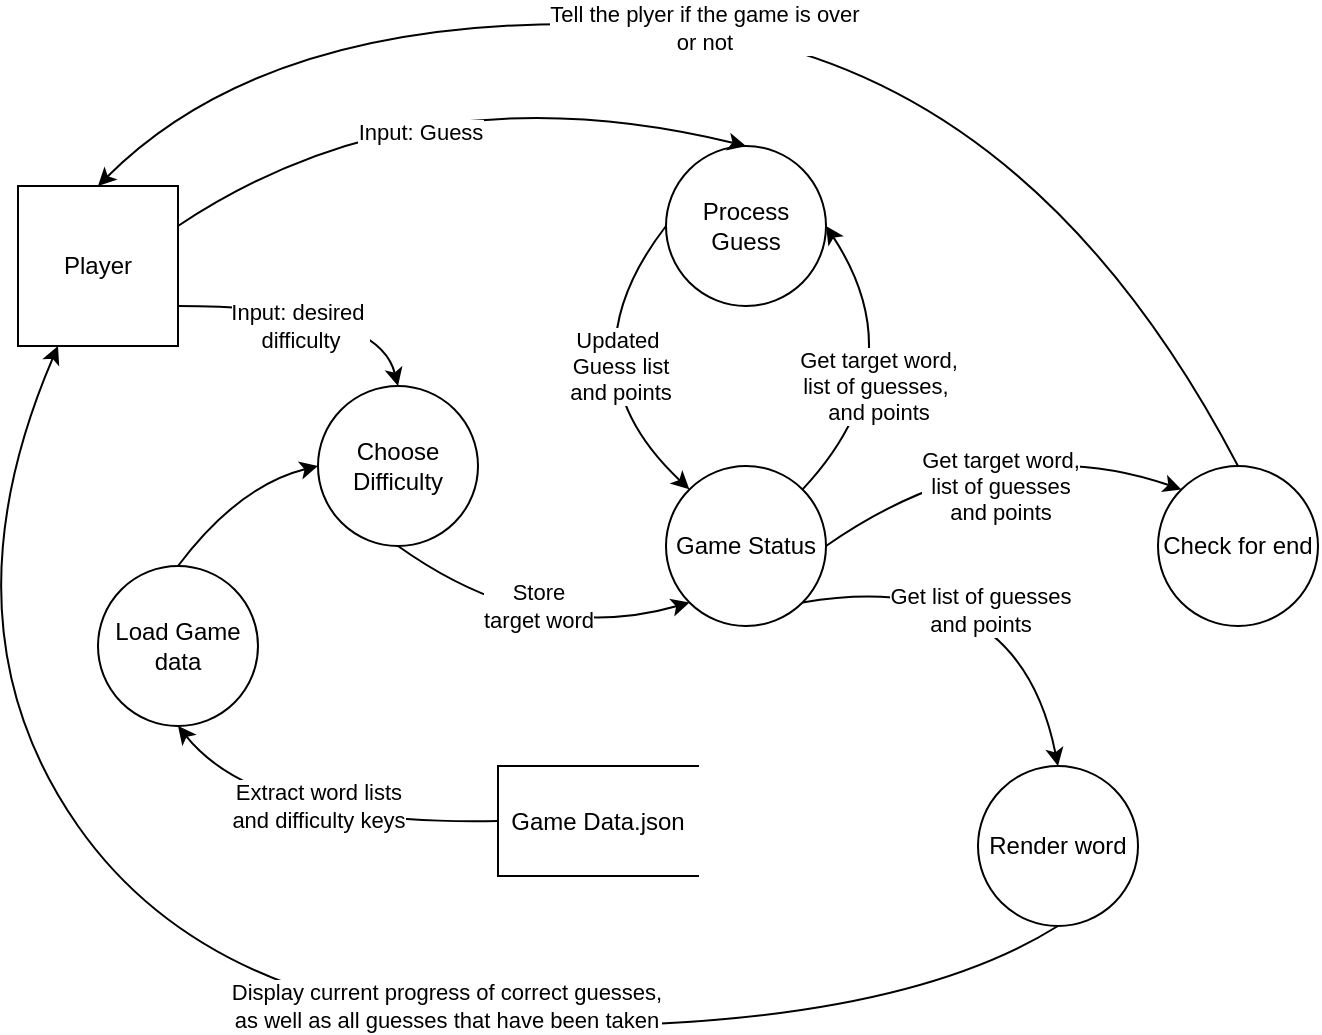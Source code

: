 <mxfile version="26.0.16">
  <diagram name="Page-1" id="ywthNiMjYePhlFCz2Uhy">
    <mxGraphModel dx="937" dy="595" grid="1" gridSize="10" guides="1" tooltips="1" connect="1" arrows="1" fold="1" page="1" pageScale="1" pageWidth="827" pageHeight="1169" math="0" shadow="0">
      <root>
        <mxCell id="0" />
        <mxCell id="1" parent="0" />
        <mxCell id="BWCX3i24N0bs6A5otOJ9-1" value="Player" style="whiteSpace=wrap;html=1;aspect=fixed;" vertex="1" parent="1">
          <mxGeometry x="50" y="110" width="80" height="80" as="geometry" />
        </mxCell>
        <mxCell id="BWCX3i24N0bs6A5otOJ9-2" value="Choose&lt;div&gt;Difficulty&lt;/div&gt;" style="ellipse;whiteSpace=wrap;html=1;aspect=fixed;" vertex="1" parent="1">
          <mxGeometry x="200" y="210" width="80" height="80" as="geometry" />
        </mxCell>
        <mxCell id="BWCX3i24N0bs6A5otOJ9-4" value="Load Game data" style="ellipse;whiteSpace=wrap;html=1;aspect=fixed;" vertex="1" parent="1">
          <mxGeometry x="90" y="300" width="80" height="80" as="geometry" />
        </mxCell>
        <mxCell id="BWCX3i24N0bs6A5otOJ9-5" value="Check for end" style="ellipse;whiteSpace=wrap;html=1;aspect=fixed;" vertex="1" parent="1">
          <mxGeometry x="620" y="250" width="80" height="80" as="geometry" />
        </mxCell>
        <mxCell id="BWCX3i24N0bs6A5otOJ9-6" value="Process Guess" style="ellipse;whiteSpace=wrap;html=1;aspect=fixed;" vertex="1" parent="1">
          <mxGeometry x="374" y="90" width="80" height="80" as="geometry" />
        </mxCell>
        <mxCell id="BWCX3i24N0bs6A5otOJ9-7" value="Render word" style="ellipse;whiteSpace=wrap;html=1;aspect=fixed;" vertex="1" parent="1">
          <mxGeometry x="530" y="400" width="80" height="80" as="geometry" />
        </mxCell>
        <mxCell id="BWCX3i24N0bs6A5otOJ9-8" value="Game Status" style="ellipse;whiteSpace=wrap;html=1;aspect=fixed;" vertex="1" parent="1">
          <mxGeometry x="374" y="250" width="80" height="80" as="geometry" />
        </mxCell>
        <mxCell id="BWCX3i24N0bs6A5otOJ9-13" value="Game Data.json" style="html=1;dashed=0;whiteSpace=wrap;shape=partialRectangle;right=0;" vertex="1" parent="1">
          <mxGeometry x="290" y="400" width="100" height="55" as="geometry" />
        </mxCell>
        <mxCell id="BWCX3i24N0bs6A5otOJ9-17" value="" style="curved=1;endArrow=classic;html=1;rounded=0;entryX=0.5;entryY=1;entryDx=0;entryDy=0;exitX=0;exitY=0.5;exitDx=0;exitDy=0;" edge="1" parent="1" source="BWCX3i24N0bs6A5otOJ9-13" target="BWCX3i24N0bs6A5otOJ9-4">
          <mxGeometry width="50" height="50" relative="1" as="geometry">
            <mxPoint x="90" y="430" as="sourcePoint" />
            <mxPoint x="210" y="420" as="targetPoint" />
            <Array as="points">
              <mxPoint x="170" y="430" />
            </Array>
          </mxGeometry>
        </mxCell>
        <mxCell id="BWCX3i24N0bs6A5otOJ9-19" value="Extract word lists&lt;div&gt;and difficulty keys&lt;/div&gt;" style="edgeLabel;html=1;align=center;verticalAlign=middle;resizable=0;points=[];" vertex="1" connectable="0" parent="BWCX3i24N0bs6A5otOJ9-17">
          <mxGeometry x="0.2" y="-4" relative="1" as="geometry">
            <mxPoint x="20" y="-6" as="offset" />
          </mxGeometry>
        </mxCell>
        <mxCell id="BWCX3i24N0bs6A5otOJ9-18" value="" style="curved=1;endArrow=classic;html=1;rounded=0;exitX=0.5;exitY=0;exitDx=0;exitDy=0;entryX=0;entryY=0.5;entryDx=0;entryDy=0;" edge="1" parent="1" source="BWCX3i24N0bs6A5otOJ9-4" target="BWCX3i24N0bs6A5otOJ9-2">
          <mxGeometry width="50" height="50" relative="1" as="geometry">
            <mxPoint x="70" y="280" as="sourcePoint" />
            <mxPoint x="190" y="270" as="targetPoint" />
            <Array as="points">
              <mxPoint x="160" y="260" />
            </Array>
          </mxGeometry>
        </mxCell>
        <mxCell id="BWCX3i24N0bs6A5otOJ9-20" value="" style="curved=1;endArrow=classic;html=1;rounded=0;exitX=1;exitY=0.75;exitDx=0;exitDy=0;entryX=0.5;entryY=0;entryDx=0;entryDy=0;" edge="1" parent="1" source="BWCX3i24N0bs6A5otOJ9-1" target="BWCX3i24N0bs6A5otOJ9-2">
          <mxGeometry width="50" height="50" relative="1" as="geometry">
            <mxPoint x="190" y="180" as="sourcePoint" />
            <mxPoint x="310" y="170" as="targetPoint" />
            <Array as="points">
              <mxPoint x="230" y="170" />
            </Array>
          </mxGeometry>
        </mxCell>
        <mxCell id="BWCX3i24N0bs6A5otOJ9-23" value="&lt;font&gt;Input: desired&amp;nbsp;&lt;/font&gt;&lt;div&gt;&lt;font&gt;difficulty&lt;/font&gt;&lt;/div&gt;" style="edgeLabel;html=1;align=center;verticalAlign=middle;resizable=0;points=[];" vertex="1" connectable="0" parent="BWCX3i24N0bs6A5otOJ9-20">
          <mxGeometry x="-0.274" y="-3" relative="1" as="geometry">
            <mxPoint x="9" y="7" as="offset" />
          </mxGeometry>
        </mxCell>
        <mxCell id="BWCX3i24N0bs6A5otOJ9-24" value="" style="curved=1;endArrow=classic;html=1;rounded=0;exitX=0.5;exitY=1;exitDx=0;exitDy=0;entryX=0;entryY=1;entryDx=0;entryDy=0;" edge="1" parent="1" source="BWCX3i24N0bs6A5otOJ9-2" target="BWCX3i24N0bs6A5otOJ9-8">
          <mxGeometry width="50" height="50" relative="1" as="geometry">
            <mxPoint x="280" y="280" as="sourcePoint" />
            <mxPoint x="374" y="320" as="targetPoint" />
            <Array as="points">
              <mxPoint x="310" y="340" />
            </Array>
          </mxGeometry>
        </mxCell>
        <mxCell id="BWCX3i24N0bs6A5otOJ9-25" value="Store&lt;br&gt;target word" style="edgeLabel;html=1;align=center;verticalAlign=middle;resizable=0;points=[];" vertex="1" connectable="0" parent="BWCX3i24N0bs6A5otOJ9-24">
          <mxGeometry x="0.108" y="8" relative="1" as="geometry">
            <mxPoint x="-3" y="-11" as="offset" />
          </mxGeometry>
        </mxCell>
        <mxCell id="BWCX3i24N0bs6A5otOJ9-26" value="" style="curved=1;endArrow=classic;html=1;rounded=0;exitX=1;exitY=0.25;exitDx=0;exitDy=0;entryX=0.5;entryY=0;entryDx=0;entryDy=0;" edge="1" parent="1" source="BWCX3i24N0bs6A5otOJ9-1" target="BWCX3i24N0bs6A5otOJ9-6">
          <mxGeometry width="50" height="50" relative="1" as="geometry">
            <mxPoint x="180" y="150" as="sourcePoint" />
            <mxPoint x="300" y="140" as="targetPoint" />
            <Array as="points">
              <mxPoint x="250" y="50" />
            </Array>
          </mxGeometry>
        </mxCell>
        <mxCell id="BWCX3i24N0bs6A5otOJ9-27" value="Input: Guess" style="edgeLabel;html=1;align=center;verticalAlign=middle;resizable=0;points=[];" vertex="1" connectable="0" parent="BWCX3i24N0bs6A5otOJ9-26">
          <mxGeometry x="0.198" y="-23" relative="1" as="geometry">
            <mxPoint x="-36" as="offset" />
          </mxGeometry>
        </mxCell>
        <mxCell id="BWCX3i24N0bs6A5otOJ9-28" value="" style="curved=1;endArrow=classic;html=1;rounded=0;entryX=1;entryY=0.5;entryDx=0;entryDy=0;exitX=1;exitY=0;exitDx=0;exitDy=0;" edge="1" parent="1" source="BWCX3i24N0bs6A5otOJ9-8" target="BWCX3i24N0bs6A5otOJ9-6">
          <mxGeometry width="50" height="50" relative="1" as="geometry">
            <mxPoint x="454" y="260" as="sourcePoint" />
            <mxPoint x="454" y="180" as="targetPoint" />
            <Array as="points">
              <mxPoint x="500" y="200" />
            </Array>
          </mxGeometry>
        </mxCell>
        <mxCell id="BWCX3i24N0bs6A5otOJ9-29" value="Get target word,&lt;br&gt;list of guesses,&amp;nbsp;&lt;div&gt;and points&lt;/div&gt;" style="edgeLabel;html=1;align=center;verticalAlign=middle;resizable=0;points=[];" vertex="1" connectable="0" parent="BWCX3i24N0bs6A5otOJ9-28">
          <mxGeometry x="0.228" y="6" relative="1" as="geometry">
            <mxPoint x="-5" y="22" as="offset" />
          </mxGeometry>
        </mxCell>
        <mxCell id="BWCX3i24N0bs6A5otOJ9-30" value="" style="curved=1;endArrow=classic;html=1;rounded=0;entryX=0;entryY=0;entryDx=0;entryDy=0;exitX=0;exitY=0.5;exitDx=0;exitDy=0;" edge="1" parent="1" source="BWCX3i24N0bs6A5otOJ9-6" target="BWCX3i24N0bs6A5otOJ9-8">
          <mxGeometry width="50" height="50" relative="1" as="geometry">
            <mxPoint x="364" y="180" as="sourcePoint" />
            <mxPoint x="374" y="260" as="targetPoint" />
            <Array as="points">
              <mxPoint x="320" y="200" />
            </Array>
          </mxGeometry>
        </mxCell>
        <mxCell id="BWCX3i24N0bs6A5otOJ9-32" value="Updated&amp;nbsp;&lt;div&gt;Guess list&lt;br&gt;and points&lt;/div&gt;" style="edgeLabel;html=1;align=center;verticalAlign=middle;resizable=0;points=[];" vertex="1" connectable="0" parent="BWCX3i24N0bs6A5otOJ9-30">
          <mxGeometry x="-0.089" y="8" relative="1" as="geometry">
            <mxPoint x="20" as="offset" />
          </mxGeometry>
        </mxCell>
        <mxCell id="BWCX3i24N0bs6A5otOJ9-33" value="" style="curved=1;endArrow=classic;html=1;rounded=0;exitX=1;exitY=0.5;exitDx=0;exitDy=0;entryX=0;entryY=0;entryDx=0;entryDy=0;" edge="1" parent="1" source="BWCX3i24N0bs6A5otOJ9-8" target="BWCX3i24N0bs6A5otOJ9-5">
          <mxGeometry width="50" height="50" relative="1" as="geometry">
            <mxPoint x="470" y="290" as="sourcePoint" />
            <mxPoint x="590" y="280" as="targetPoint" />
            <Array as="points">
              <mxPoint x="540" y="230" />
            </Array>
          </mxGeometry>
        </mxCell>
        <mxCell id="BWCX3i24N0bs6A5otOJ9-34" value="Get target word,&lt;div&gt;list of guesses&lt;/div&gt;&lt;div&gt;and points&lt;/div&gt;" style="edgeLabel;html=1;align=center;verticalAlign=middle;resizable=0;points=[];" vertex="1" connectable="0" parent="BWCX3i24N0bs6A5otOJ9-33">
          <mxGeometry x="0.083" y="-11" relative="1" as="geometry">
            <mxPoint y="18" as="offset" />
          </mxGeometry>
        </mxCell>
        <mxCell id="BWCX3i24N0bs6A5otOJ9-35" value="" style="curved=1;endArrow=classic;html=1;rounded=0;exitX=0.5;exitY=0;exitDx=0;exitDy=0;entryX=0.5;entryY=0;entryDx=0;entryDy=0;" edge="1" parent="1" source="BWCX3i24N0bs6A5otOJ9-5" target="BWCX3i24N0bs6A5otOJ9-1">
          <mxGeometry width="50" height="50" relative="1" as="geometry">
            <mxPoint x="670" y="210" as="sourcePoint" />
            <mxPoint x="230" y="30" as="targetPoint" />
            <Array as="points">
              <mxPoint x="550" y="40" />
              <mxPoint x="180" y="20" />
            </Array>
          </mxGeometry>
        </mxCell>
        <mxCell id="BWCX3i24N0bs6A5otOJ9-36" value="Tell the plyer if the game is over&lt;div&gt;or not&lt;/div&gt;" style="edgeLabel;html=1;align=center;verticalAlign=middle;resizable=0;points=[];" vertex="1" connectable="0" parent="BWCX3i24N0bs6A5otOJ9-35">
          <mxGeometry x="0.074" relative="1" as="geometry">
            <mxPoint y="-1" as="offset" />
          </mxGeometry>
        </mxCell>
        <mxCell id="BWCX3i24N0bs6A5otOJ9-37" value="" style="curved=1;endArrow=classic;html=1;rounded=0;entryX=0.5;entryY=0;entryDx=0;entryDy=0;exitX=1;exitY=1;exitDx=0;exitDy=0;" edge="1" parent="1" source="BWCX3i24N0bs6A5otOJ9-8" target="BWCX3i24N0bs6A5otOJ9-7">
          <mxGeometry width="50" height="50" relative="1" as="geometry">
            <mxPoint x="420" y="340" as="sourcePoint" />
            <mxPoint x="540" y="330" as="targetPoint" />
            <Array as="points">
              <mxPoint x="550" y="300" />
            </Array>
          </mxGeometry>
        </mxCell>
        <mxCell id="BWCX3i24N0bs6A5otOJ9-38" value="Get list of guesses&lt;div&gt;and points&lt;/div&gt;" style="edgeLabel;html=1;align=center;verticalAlign=middle;resizable=0;points=[];" vertex="1" connectable="0" parent="BWCX3i24N0bs6A5otOJ9-37">
          <mxGeometry x="-0.307" y="20" relative="1" as="geometry">
            <mxPoint x="20" y="35" as="offset" />
          </mxGeometry>
        </mxCell>
        <mxCell id="BWCX3i24N0bs6A5otOJ9-39" value="" style="curved=1;endArrow=classic;html=1;rounded=0;entryX=0.25;entryY=1;entryDx=0;entryDy=0;exitX=0.5;exitY=1;exitDx=0;exitDy=0;" edge="1" parent="1" source="BWCX3i24N0bs6A5otOJ9-7" target="BWCX3i24N0bs6A5otOJ9-1">
          <mxGeometry width="50" height="50" relative="1" as="geometry">
            <mxPoint x="380" y="460" as="sourcePoint" />
            <mxPoint x="90" y="200" as="targetPoint" />
            <Array as="points">
              <mxPoint x="490" y="530" />
              <mxPoint x="150" y="530" />
              <mxPoint x="10" y="330" />
            </Array>
          </mxGeometry>
        </mxCell>
        <mxCell id="BWCX3i24N0bs6A5otOJ9-40" value="Display current progress of correct guesses,&lt;div&gt;as well as all guesses that have been taken&lt;/div&gt;" style="edgeLabel;html=1;align=center;verticalAlign=middle;resizable=0;points=[];" vertex="1" connectable="0" parent="BWCX3i24N0bs6A5otOJ9-39">
          <mxGeometry x="-0.22" y="-2" relative="1" as="geometry">
            <mxPoint x="3" y="-8" as="offset" />
          </mxGeometry>
        </mxCell>
      </root>
    </mxGraphModel>
  </diagram>
</mxfile>
